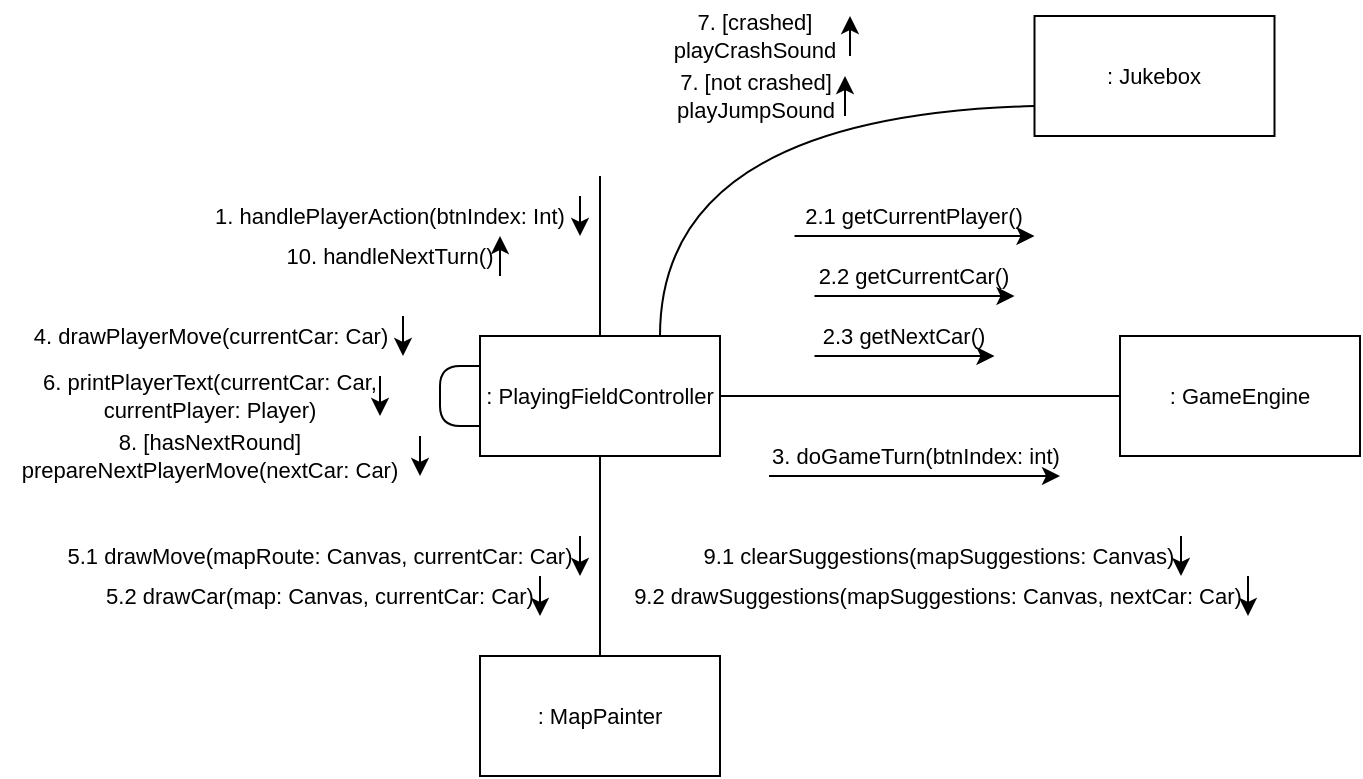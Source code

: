 <mxfile version="12.9.9" type="device"><diagram name="Page-1" id="e7e014a7-5840-1c2e-5031-d8a46d1fe8dd"><mxGraphModel dx="1106" dy="911" grid="1" gridSize="10" guides="1" tooltips="1" connect="1" arrows="1" fold="1" page="1" pageScale="1" pageWidth="1169" pageHeight="826" background="#ffffff" math="0" shadow="0"><root><mxCell id="0"/><mxCell id="1" parent="0"/><mxCell id="3x8eNXLiNQHa67xwkCs8-41" value=": PlayingFieldController" style="rounded=0;whiteSpace=wrap;html=1;fontSize=11;" vertex="1" parent="1"><mxGeometry x="320" y="320" width="120" height="60" as="geometry"/></mxCell><mxCell id="3x8eNXLiNQHa67xwkCs8-43" value="" style="endArrow=none;html=1;fontSize=11;exitX=0.5;exitY=0;exitDx=0;exitDy=0;" edge="1" parent="1" source="3x8eNXLiNQHa67xwkCs8-41"><mxGeometry width="50" height="50" relative="1" as="geometry"><mxPoint x="470" y="220" as="sourcePoint"/><mxPoint x="380" y="240" as="targetPoint"/></mxGeometry></mxCell><mxCell id="3x8eNXLiNQHa67xwkCs8-44" value="1. handlePlayerAction(btnIndex: Int)" style="text;html=1;strokeColor=none;fillColor=none;align=center;verticalAlign=middle;whiteSpace=wrap;rounded=0;fontSize=11;" vertex="1" parent="1"><mxGeometry x="180" y="250" width="190" height="20" as="geometry"/></mxCell><mxCell id="3x8eNXLiNQHa67xwkCs8-45" value=": GameEngine" style="rounded=0;whiteSpace=wrap;html=1;fontSize=11;" vertex="1" parent="1"><mxGeometry x="640" y="320" width="120" height="60" as="geometry"/></mxCell><mxCell id="3x8eNXLiNQHa67xwkCs8-46" value="2.1 getCurrentPlayer()" style="text;html=1;strokeColor=none;fillColor=none;align=center;verticalAlign=middle;whiteSpace=wrap;rounded=0;fontSize=11;" vertex="1" parent="1"><mxGeometry x="477.25" y="250" width="120" height="20" as="geometry"/></mxCell><mxCell id="3x8eNXLiNQHa67xwkCs8-47" value="2.2 getCurrentCar()" style="text;html=1;strokeColor=none;fillColor=none;align=center;verticalAlign=middle;whiteSpace=wrap;rounded=0;fontSize=11;" vertex="1" parent="1"><mxGeometry x="487.25" y="280" width="100" height="20" as="geometry"/></mxCell><mxCell id="3x8eNXLiNQHa67xwkCs8-48" value="2.3 getNextCar()" style="text;html=1;strokeColor=none;fillColor=none;align=center;verticalAlign=middle;whiteSpace=wrap;rounded=0;fontSize=11;" vertex="1" parent="1"><mxGeometry x="487.25" y="310" width="90" height="20" as="geometry"/></mxCell><mxCell id="3x8eNXLiNQHa67xwkCs8-49" value="" style="endArrow=classic;html=1;fontSize=11;exitX=1;exitY=0;exitDx=0;exitDy=0;entryX=1;entryY=1;entryDx=0;entryDy=0;" edge="1" parent="1" source="3x8eNXLiNQHa67xwkCs8-44" target="3x8eNXLiNQHa67xwkCs8-44"><mxGeometry width="50" height="50" relative="1" as="geometry"><mxPoint x="170" y="380" as="sourcePoint"/><mxPoint x="220" y="330" as="targetPoint"/></mxGeometry></mxCell><mxCell id="3x8eNXLiNQHa67xwkCs8-50" value="" style="endArrow=classic;html=1;fontSize=11;entryX=1;entryY=1;entryDx=0;entryDy=0;exitX=0;exitY=1;exitDx=0;exitDy=0;" edge="1" parent="1" source="3x8eNXLiNQHa67xwkCs8-46" target="3x8eNXLiNQHa67xwkCs8-46"><mxGeometry width="50" height="50" relative="1" as="geometry"><mxPoint x="362.75" y="410" as="sourcePoint"/><mxPoint x="412.75" y="360" as="targetPoint"/></mxGeometry></mxCell><mxCell id="3x8eNXLiNQHa67xwkCs8-51" value="" style="endArrow=classic;html=1;fontSize=11;entryX=1;entryY=1;entryDx=0;entryDy=0;exitX=0;exitY=1;exitDx=0;exitDy=0;" edge="1" parent="1" source="3x8eNXLiNQHa67xwkCs8-47" target="3x8eNXLiNQHa67xwkCs8-47"><mxGeometry width="50" height="50" relative="1" as="geometry"><mxPoint x="502.75" y="410" as="sourcePoint"/><mxPoint x="552.75" y="360" as="targetPoint"/></mxGeometry></mxCell><mxCell id="3x8eNXLiNQHa67xwkCs8-52" value="" style="endArrow=classic;html=1;fontSize=11;entryX=1;entryY=1;entryDx=0;entryDy=0;exitX=0;exitY=1;exitDx=0;exitDy=0;" edge="1" parent="1" source="3x8eNXLiNQHa67xwkCs8-48" target="3x8eNXLiNQHa67xwkCs8-48"><mxGeometry width="50" height="50" relative="1" as="geometry"><mxPoint x="512.75" y="410" as="sourcePoint"/><mxPoint x="562.75" y="360" as="targetPoint"/></mxGeometry></mxCell><mxCell id="3x8eNXLiNQHa67xwkCs8-53" value="" style="endArrow=none;html=1;fontSize=11;entryX=0;entryY=0.5;entryDx=0;entryDy=0;exitX=1;exitY=0.5;exitDx=0;exitDy=0;" edge="1" parent="1" source="3x8eNXLiNQHa67xwkCs8-41" target="3x8eNXLiNQHa67xwkCs8-45"><mxGeometry width="50" height="50" relative="1" as="geometry"><mxPoint x="460" y="450" as="sourcePoint"/><mxPoint x="510" y="400" as="targetPoint"/></mxGeometry></mxCell><mxCell id="3x8eNXLiNQHa67xwkCs8-54" value="3. doGameTurn(btnIndex: int)" style="text;html=1;strokeColor=none;fillColor=none;align=center;verticalAlign=middle;whiteSpace=wrap;rounded=0;fontSize=11;" vertex="1" parent="1"><mxGeometry x="464.5" y="370" width="145.5" height="20" as="geometry"/></mxCell><mxCell id="3x8eNXLiNQHa67xwkCs8-55" value="" style="endArrow=classic;html=1;fontSize=11;entryX=1;entryY=1;entryDx=0;entryDy=0;exitX=0;exitY=1;exitDx=0;exitDy=0;" edge="1" parent="1" source="3x8eNXLiNQHa67xwkCs8-54" target="3x8eNXLiNQHa67xwkCs8-54"><mxGeometry width="50" height="50" relative="1" as="geometry"><mxPoint x="450" y="450" as="sourcePoint"/><mxPoint x="500" y="400" as="targetPoint"/></mxGeometry></mxCell><mxCell id="3x8eNXLiNQHa67xwkCs8-56" value=": MapPainter" style="rounded=0;whiteSpace=wrap;html=1;fontSize=11;" vertex="1" parent="1"><mxGeometry x="320" y="480" width="120" height="60" as="geometry"/></mxCell><mxCell id="3x8eNXLiNQHa67xwkCs8-58" value="4. drawPlayerMove(currentCar: Car)" style="text;html=1;strokeColor=none;fillColor=none;align=center;verticalAlign=middle;whiteSpace=wrap;rounded=0;fontSize=11;" vertex="1" parent="1"><mxGeometry x="88.5" y="310" width="193" height="20" as="geometry"/></mxCell><mxCell id="3x8eNXLiNQHa67xwkCs8-59" value="" style="endArrow=none;html=1;fontSize=11;entryX=0.5;entryY=1;entryDx=0;entryDy=0;exitX=0.5;exitY=0;exitDx=0;exitDy=0;" edge="1" parent="1" source="3x8eNXLiNQHa67xwkCs8-56" target="3x8eNXLiNQHa67xwkCs8-41"><mxGeometry width="50" height="50" relative="1" as="geometry"><mxPoint x="500" y="470" as="sourcePoint"/><mxPoint x="550" y="420" as="targetPoint"/></mxGeometry></mxCell><mxCell id="3x8eNXLiNQHa67xwkCs8-61" value="5.1 drawMove(mapRoute: Canvas, currentCar: Car)" style="text;html=1;strokeColor=none;fillColor=none;align=center;verticalAlign=middle;whiteSpace=wrap;rounded=0;fontSize=11;" vertex="1" parent="1"><mxGeometry x="110" y="420" width="260" height="20" as="geometry"/></mxCell><mxCell id="3x8eNXLiNQHa67xwkCs8-62" value="5.2 drawCar(map: Canvas, currentCar: Car)" style="text;html=1;strokeColor=none;fillColor=none;align=center;verticalAlign=middle;whiteSpace=wrap;rounded=0;fontSize=11;" vertex="1" parent="1"><mxGeometry x="130" y="440" width="220" height="20" as="geometry"/></mxCell><mxCell id="3x8eNXLiNQHa67xwkCs8-63" value="" style="endArrow=classic;html=1;fontSize=11;entryX=1;entryY=1;entryDx=0;entryDy=0;exitX=1;exitY=0;exitDx=0;exitDy=0;" edge="1" parent="1" source="3x8eNXLiNQHa67xwkCs8-61" target="3x8eNXLiNQHa67xwkCs8-61"><mxGeometry width="50" height="50" relative="1" as="geometry"><mxPoint x="500" y="539" as="sourcePoint"/><mxPoint x="550" y="489" as="targetPoint"/></mxGeometry></mxCell><mxCell id="3x8eNXLiNQHa67xwkCs8-64" value="" style="endArrow=classic;html=1;fontSize=11;entryX=1;entryY=1;entryDx=0;entryDy=0;exitX=1;exitY=0;exitDx=0;exitDy=0;" edge="1" parent="1" source="3x8eNXLiNQHa67xwkCs8-62" target="3x8eNXLiNQHa67xwkCs8-62"><mxGeometry width="50" height="50" relative="1" as="geometry"><mxPoint x="460" y="539" as="sourcePoint"/><mxPoint x="510" y="489" as="targetPoint"/></mxGeometry></mxCell><mxCell id="3x8eNXLiNQHa67xwkCs8-65" value="" style="endArrow=none;html=1;fontSize=11;entryX=0;entryY=0.25;entryDx=0;entryDy=0;exitX=0;exitY=0.75;exitDx=0;exitDy=0;" edge="1" parent="1" source="3x8eNXLiNQHa67xwkCs8-41" target="3x8eNXLiNQHa67xwkCs8-41"><mxGeometry width="50" height="50" relative="1" as="geometry"><mxPoint x="150" y="360" as="sourcePoint"/><mxPoint x="200" y="310" as="targetPoint"/><Array as="points"><mxPoint x="300" y="365"/><mxPoint x="300" y="335"/></Array></mxGeometry></mxCell><mxCell id="3x8eNXLiNQHa67xwkCs8-66" value="6. printPlayerText(currentCar: Car, currentPlayer: Player)" style="text;html=1;strokeColor=none;fillColor=none;align=center;verticalAlign=middle;whiteSpace=wrap;rounded=0;fontSize=11;" vertex="1" parent="1"><mxGeometry x="100" y="340" width="170" height="20" as="geometry"/></mxCell><mxCell id="3x8eNXLiNQHa67xwkCs8-67" value="" style="endArrow=classic;html=1;fontSize=11;entryX=1;entryY=1;entryDx=0;entryDy=0;exitX=1;exitY=0;exitDx=0;exitDy=0;" edge="1" parent="1" source="3x8eNXLiNQHa67xwkCs8-66" target="3x8eNXLiNQHa67xwkCs8-66"><mxGeometry width="50" height="50" relative="1" as="geometry"><mxPoint x="160" y="420" as="sourcePoint"/><mxPoint x="210" y="370" as="targetPoint"/></mxGeometry></mxCell><mxCell id="3x8eNXLiNQHa67xwkCs8-68" value=": Jukebox" style="rounded=0;whiteSpace=wrap;html=1;fontSize=11;" vertex="1" parent="1"><mxGeometry x="597.25" y="160" width="120" height="60" as="geometry"/></mxCell><mxCell id="3x8eNXLiNQHa67xwkCs8-69" value="" style="endArrow=none;html=1;fontSize=11;exitX=0.75;exitY=0;exitDx=0;exitDy=0;entryX=0;entryY=0.75;entryDx=0;entryDy=0;curved=1;" edge="1" parent="1" source="3x8eNXLiNQHa67xwkCs8-41" target="3x8eNXLiNQHa67xwkCs8-68"><mxGeometry width="50" height="50" relative="1" as="geometry"><mxPoint x="380" y="190" as="sourcePoint"/><mxPoint x="430" y="140" as="targetPoint"/><Array as="points"><mxPoint x="410" y="210"/></Array></mxGeometry></mxCell><mxCell id="3x8eNXLiNQHa67xwkCs8-70" value="7. [crashed] playCrashSound" style="text;html=1;strokeColor=none;fillColor=none;align=center;verticalAlign=middle;whiteSpace=wrap;rounded=0;fontSize=11;" vertex="1" parent="1"><mxGeometry x="410" y="160" width="95" height="20" as="geometry"/></mxCell><mxCell id="3x8eNXLiNQHa67xwkCs8-71" value="7. [not crashed] playJumpSound" style="text;html=1;strokeColor=none;fillColor=none;align=center;verticalAlign=middle;whiteSpace=wrap;rounded=0;fontSize=11;" vertex="1" parent="1"><mxGeometry x="412.5" y="190" width="90" height="20" as="geometry"/></mxCell><mxCell id="3x8eNXLiNQHa67xwkCs8-74" value="" style="endArrow=classic;html=1;fontSize=11;entryX=1;entryY=0;entryDx=0;entryDy=0;exitX=1;exitY=1;exitDx=0;exitDy=0;" edge="1" parent="1" source="3x8eNXLiNQHa67xwkCs8-70" target="3x8eNXLiNQHa67xwkCs8-70"><mxGeometry width="50" height="50" relative="1" as="geometry"><mxPoint x="337.5" y="230" as="sourcePoint"/><mxPoint x="387.5" y="180" as="targetPoint"/></mxGeometry></mxCell><mxCell id="3x8eNXLiNQHa67xwkCs8-75" value="" style="endArrow=classic;html=1;fontSize=11;entryX=1;entryY=0;entryDx=0;entryDy=0;exitX=1;exitY=1;exitDx=0;exitDy=0;" edge="1" parent="1" source="3x8eNXLiNQHa67xwkCs8-71" target="3x8eNXLiNQHa67xwkCs8-71"><mxGeometry width="50" height="50" relative="1" as="geometry"><mxPoint x="227.5" y="230" as="sourcePoint"/><mxPoint x="277.5" y="180" as="targetPoint"/></mxGeometry></mxCell><mxCell id="3x8eNXLiNQHa67xwkCs8-76" value="8. [hasNextRound]&lt;br&gt;prepareNextPlayerMove(nextCar: Car)" style="text;html=1;strokeColor=none;fillColor=none;align=center;verticalAlign=middle;whiteSpace=wrap;rounded=0;fontSize=11;" vertex="1" parent="1"><mxGeometry x="80" y="370" width="210" height="20" as="geometry"/></mxCell><mxCell id="3x8eNXLiNQHa67xwkCs8-77" value="" style="endArrow=classic;html=1;fontSize=11;entryX=1;entryY=1;entryDx=0;entryDy=0;exitX=1;exitY=0;exitDx=0;exitDy=0;" edge="1" parent="1" source="3x8eNXLiNQHa67xwkCs8-76" target="3x8eNXLiNQHa67xwkCs8-76"><mxGeometry width="50" height="50" relative="1" as="geometry"><mxPoint x="100" y="460" as="sourcePoint"/><mxPoint x="150" y="410" as="targetPoint"/></mxGeometry></mxCell><mxCell id="3x8eNXLiNQHa67xwkCs8-80" value="" style="endArrow=classic;html=1;fontSize=11;entryX=1;entryY=1;entryDx=0;entryDy=0;exitX=1;exitY=0;exitDx=0;exitDy=0;" edge="1" parent="1" source="3x8eNXLiNQHa67xwkCs8-58" target="3x8eNXLiNQHa67xwkCs8-58"><mxGeometry width="50" height="50" relative="1" as="geometry"><mxPoint x="130" y="490" as="sourcePoint"/><mxPoint x="180" y="440" as="targetPoint"/></mxGeometry></mxCell><mxCell id="3x8eNXLiNQHa67xwkCs8-81" value="9.1 clearSuggestions(mapSuggestions: Canvas)" style="text;html=1;strokeColor=none;fillColor=none;align=center;verticalAlign=middle;whiteSpace=wrap;rounded=0;fontSize=11;" vertex="1" parent="1"><mxGeometry x="427.5" y="420" width="243" height="20" as="geometry"/></mxCell><mxCell id="3x8eNXLiNQHa67xwkCs8-84" value="9.2 drawSuggestions(mapSuggestions: Canvas, nextCar: Car)" style="text;html=1;strokeColor=none;fillColor=none;align=center;verticalAlign=middle;whiteSpace=wrap;rounded=0;fontSize=11;" vertex="1" parent="1"><mxGeometry x="394" y="440" width="310" height="20" as="geometry"/></mxCell><mxCell id="3x8eNXLiNQHa67xwkCs8-85" value="" style="endArrow=classic;html=1;fontSize=11;exitX=1;exitY=0;exitDx=0;exitDy=0;entryX=1;entryY=1;entryDx=0;entryDy=0;" edge="1" parent="1" source="3x8eNXLiNQHa67xwkCs8-84" target="3x8eNXLiNQHa67xwkCs8-84"><mxGeometry width="50" height="50" relative="1" as="geometry"><mxPoint x="650" y="540" as="sourcePoint"/><mxPoint x="810" y="500" as="targetPoint"/></mxGeometry></mxCell><mxCell id="3x8eNXLiNQHa67xwkCs8-86" value="" style="endArrow=classic;html=1;fontSize=11;exitX=1;exitY=0;exitDx=0;exitDy=0;entryX=1;entryY=1;entryDx=0;entryDy=0;" edge="1" parent="1" source="3x8eNXLiNQHa67xwkCs8-81" target="3x8eNXLiNQHa67xwkCs8-81"><mxGeometry width="50" height="50" relative="1" as="geometry"><mxPoint x="550" y="550" as="sourcePoint"/><mxPoint x="770" y="410" as="targetPoint"/></mxGeometry></mxCell><mxCell id="3x8eNXLiNQHa67xwkCs8-87" value="10. handleNextTurn()" style="text;html=1;strokeColor=none;fillColor=none;align=center;verticalAlign=middle;whiteSpace=wrap;rounded=0;fontSize=11;" vertex="1" parent="1"><mxGeometry x="220" y="270" width="110" height="20" as="geometry"/></mxCell><mxCell id="3x8eNXLiNQHa67xwkCs8-88" value="" style="endArrow=classic;html=1;fontSize=11;exitX=1;exitY=1;exitDx=0;exitDy=0;entryX=1;entryY=0;entryDx=0;entryDy=0;" edge="1" parent="1" source="3x8eNXLiNQHa67xwkCs8-87" target="3x8eNXLiNQHa67xwkCs8-87"><mxGeometry width="50" height="50" relative="1" as="geometry"><mxPoint x="60" y="260" as="sourcePoint"/><mxPoint x="110" y="210" as="targetPoint"/></mxGeometry></mxCell></root></mxGraphModel></diagram></mxfile>